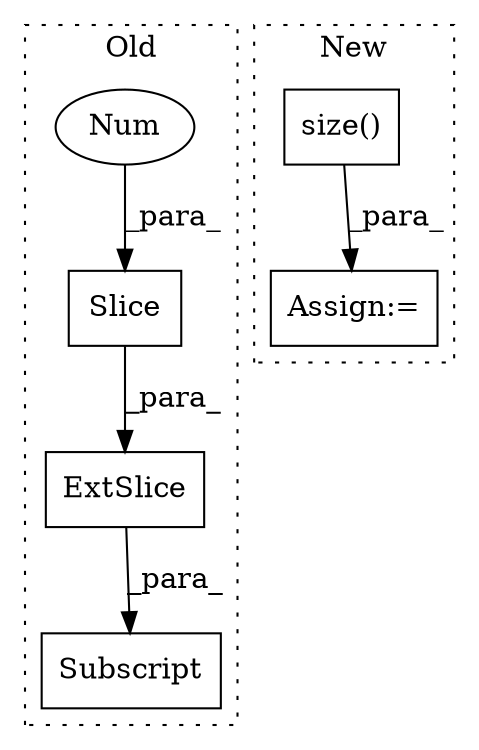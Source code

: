 digraph G {
subgraph cluster0 {
1 [label="Slice" a="80" s="3553" l="1" shape="box"];
3 [label="Num" a="76" s="3553" l="1" shape="ellipse"];
4 [label="Subscript" a="63" s="3544,0" l="34,0" shape="box"];
6 [label="ExtSlice" a="85" s="3544" l="5" shape="box"];
label = "Old";
style="dotted";
}
subgraph cluster1 {
2 [label="size()" a="75" s="2536" l="12" shape="box"];
5 [label="Assign:=" a="68" s="2527" l="9" shape="box"];
label = "New";
style="dotted";
}
1 -> 6 [label="_para_"];
2 -> 5 [label="_para_"];
3 -> 1 [label="_para_"];
6 -> 4 [label="_para_"];
}
